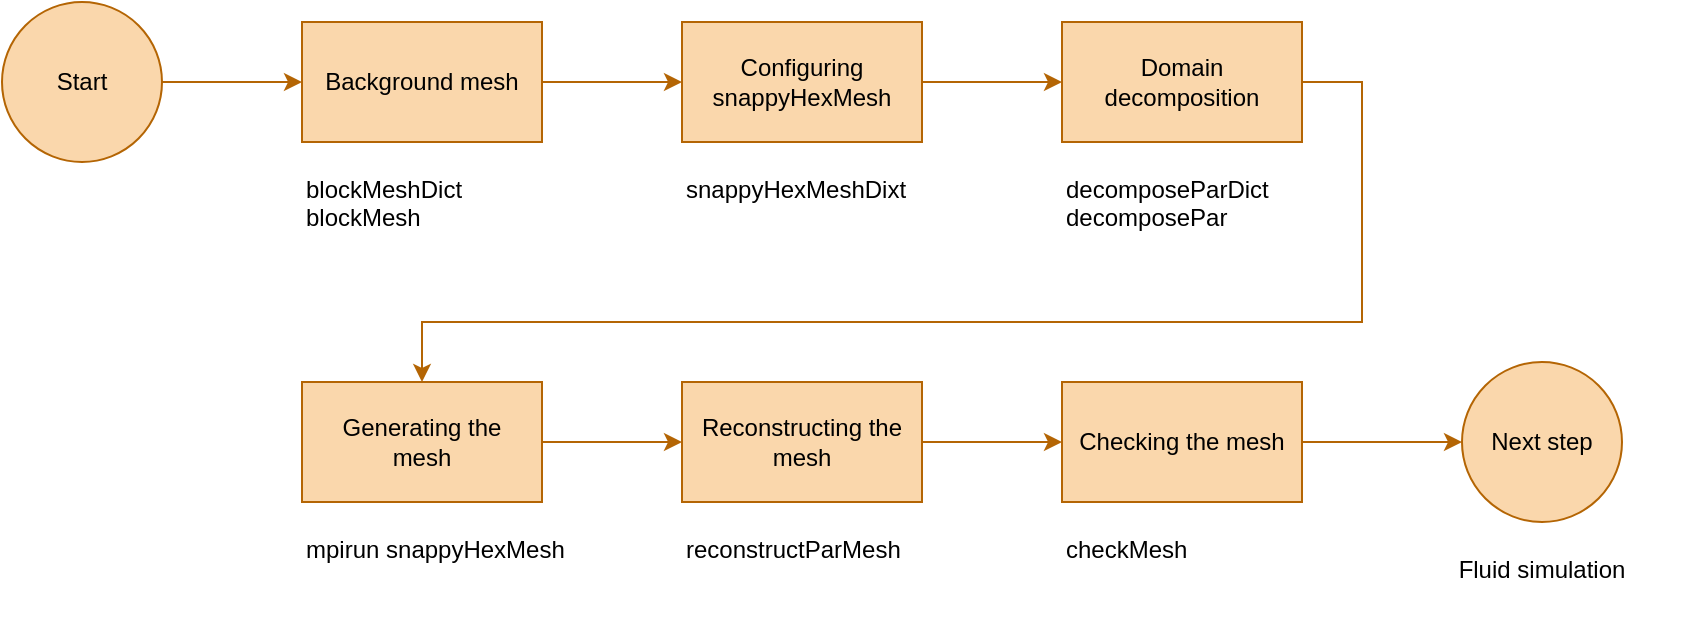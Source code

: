 <mxfile version="24.7.8">
  <diagram name="Page-1" id="dLwdvKDTPcIO3N5fkgTV">
    <mxGraphModel dx="1382" dy="870" grid="1" gridSize="10" guides="1" tooltips="1" connect="1" arrows="1" fold="1" page="1" pageScale="1" pageWidth="850" pageHeight="1100" math="0" shadow="0">
      <root>
        <mxCell id="0" />
        <mxCell id="1" parent="0" />
        <mxCell id="dQcLL6dTIm6I2sdsBGXJ-9" style="edgeStyle=orthogonalEdgeStyle;rounded=0;orthogonalLoop=1;jettySize=auto;html=1;exitX=1;exitY=0.5;exitDx=0;exitDy=0;entryX=0;entryY=0.5;entryDx=0;entryDy=0;fillColor=#fad7ac;strokeColor=#b46504;" edge="1" parent="1" source="dQcLL6dTIm6I2sdsBGXJ-1" target="dQcLL6dTIm6I2sdsBGXJ-2">
          <mxGeometry relative="1" as="geometry" />
        </mxCell>
        <mxCell id="dQcLL6dTIm6I2sdsBGXJ-1" value="Start" style="ellipse;whiteSpace=wrap;html=1;aspect=fixed;fillColor=#fad7ac;strokeColor=#b46504;" vertex="1" parent="1">
          <mxGeometry x="50" y="240" width="80" height="80" as="geometry" />
        </mxCell>
        <mxCell id="dQcLL6dTIm6I2sdsBGXJ-10" style="edgeStyle=orthogonalEdgeStyle;rounded=0;orthogonalLoop=1;jettySize=auto;html=1;exitX=1;exitY=0.5;exitDx=0;exitDy=0;entryX=0;entryY=0.5;entryDx=0;entryDy=0;fillColor=#fad7ac;strokeColor=#b46504;" edge="1" parent="1" source="dQcLL6dTIm6I2sdsBGXJ-2" target="dQcLL6dTIm6I2sdsBGXJ-3">
          <mxGeometry relative="1" as="geometry" />
        </mxCell>
        <mxCell id="dQcLL6dTIm6I2sdsBGXJ-2" value="Background mesh" style="rounded=0;whiteSpace=wrap;html=1;fillColor=#fad7ac;strokeColor=#b46504;" vertex="1" parent="1">
          <mxGeometry x="200" y="250" width="120" height="60" as="geometry" />
        </mxCell>
        <mxCell id="dQcLL6dTIm6I2sdsBGXJ-11" style="edgeStyle=orthogonalEdgeStyle;rounded=0;orthogonalLoop=1;jettySize=auto;html=1;exitX=1;exitY=0.5;exitDx=0;exitDy=0;entryX=0;entryY=0.5;entryDx=0;entryDy=0;fillColor=#fad7ac;strokeColor=#b46504;" edge="1" parent="1" source="dQcLL6dTIm6I2sdsBGXJ-3" target="dQcLL6dTIm6I2sdsBGXJ-4">
          <mxGeometry relative="1" as="geometry" />
        </mxCell>
        <mxCell id="dQcLL6dTIm6I2sdsBGXJ-3" value="Configuring&lt;br&gt;snappyHexMesh" style="rounded=0;whiteSpace=wrap;html=1;fillColor=#fad7ac;strokeColor=#b46504;" vertex="1" parent="1">
          <mxGeometry x="390" y="250" width="120" height="60" as="geometry" />
        </mxCell>
        <mxCell id="dQcLL6dTIm6I2sdsBGXJ-12" style="edgeStyle=orthogonalEdgeStyle;rounded=0;orthogonalLoop=1;jettySize=auto;html=1;exitX=1;exitY=0.5;exitDx=0;exitDy=0;entryX=0.5;entryY=0;entryDx=0;entryDy=0;fillColor=#fad7ac;strokeColor=#b46504;" edge="1" parent="1" source="dQcLL6dTIm6I2sdsBGXJ-4" target="dQcLL6dTIm6I2sdsBGXJ-5">
          <mxGeometry relative="1" as="geometry">
            <Array as="points">
              <mxPoint x="730" y="280" />
              <mxPoint x="730" y="400" />
              <mxPoint x="260" y="400" />
            </Array>
          </mxGeometry>
        </mxCell>
        <mxCell id="dQcLL6dTIm6I2sdsBGXJ-4" value="Domain decomposition" style="rounded=0;whiteSpace=wrap;html=1;fillColor=#fad7ac;strokeColor=#b46504;" vertex="1" parent="1">
          <mxGeometry x="580" y="250" width="120" height="60" as="geometry" />
        </mxCell>
        <mxCell id="dQcLL6dTIm6I2sdsBGXJ-13" style="edgeStyle=orthogonalEdgeStyle;rounded=0;orthogonalLoop=1;jettySize=auto;html=1;exitX=1;exitY=0.5;exitDx=0;exitDy=0;entryX=0;entryY=0.5;entryDx=0;entryDy=0;fillColor=#fad7ac;strokeColor=#b46504;" edge="1" parent="1" source="dQcLL6dTIm6I2sdsBGXJ-5" target="dQcLL6dTIm6I2sdsBGXJ-6">
          <mxGeometry relative="1" as="geometry" />
        </mxCell>
        <mxCell id="dQcLL6dTIm6I2sdsBGXJ-5" value="Generating the&lt;br&gt;&lt;div&gt;mesh&lt;/div&gt;" style="rounded=0;whiteSpace=wrap;html=1;fillColor=#fad7ac;strokeColor=#b46504;" vertex="1" parent="1">
          <mxGeometry x="200" y="430" width="120" height="60" as="geometry" />
        </mxCell>
        <mxCell id="dQcLL6dTIm6I2sdsBGXJ-14" style="edgeStyle=orthogonalEdgeStyle;rounded=0;orthogonalLoop=1;jettySize=auto;html=1;exitX=1;exitY=0.5;exitDx=0;exitDy=0;entryX=0;entryY=0.5;entryDx=0;entryDy=0;fillColor=#fad7ac;strokeColor=#b46504;" edge="1" parent="1" source="dQcLL6dTIm6I2sdsBGXJ-6" target="dQcLL6dTIm6I2sdsBGXJ-7">
          <mxGeometry relative="1" as="geometry" />
        </mxCell>
        <mxCell id="dQcLL6dTIm6I2sdsBGXJ-6" value="Reconstructing the mesh" style="rounded=0;whiteSpace=wrap;html=1;fillColor=#fad7ac;strokeColor=#b46504;" vertex="1" parent="1">
          <mxGeometry x="390" y="430" width="120" height="60" as="geometry" />
        </mxCell>
        <mxCell id="dQcLL6dTIm6I2sdsBGXJ-15" style="edgeStyle=orthogonalEdgeStyle;rounded=0;orthogonalLoop=1;jettySize=auto;html=1;exitX=1;exitY=0.5;exitDx=0;exitDy=0;entryX=0;entryY=0.5;entryDx=0;entryDy=0;fillColor=#fad7ac;strokeColor=#b46504;" edge="1" parent="1" source="dQcLL6dTIm6I2sdsBGXJ-7" target="dQcLL6dTIm6I2sdsBGXJ-8">
          <mxGeometry relative="1" as="geometry" />
        </mxCell>
        <mxCell id="dQcLL6dTIm6I2sdsBGXJ-7" value="Checking the mesh" style="rounded=0;whiteSpace=wrap;html=1;fillColor=#fad7ac;strokeColor=#b46504;" vertex="1" parent="1">
          <mxGeometry x="580" y="430" width="120" height="60" as="geometry" />
        </mxCell>
        <mxCell id="dQcLL6dTIm6I2sdsBGXJ-8" value="Next step" style="ellipse;whiteSpace=wrap;html=1;aspect=fixed;fillColor=#fad7ac;strokeColor=#b46504;" vertex="1" parent="1">
          <mxGeometry x="780" y="420" width="80" height="80" as="geometry" />
        </mxCell>
        <mxCell id="dQcLL6dTIm6I2sdsBGXJ-16" value="blockMeshDict&lt;br&gt;blockMesh" style="text;html=1;align=left;verticalAlign=top;whiteSpace=wrap;rounded=0;" vertex="1" parent="1">
          <mxGeometry x="200" y="320" width="100" height="40" as="geometry" />
        </mxCell>
        <mxCell id="dQcLL6dTIm6I2sdsBGXJ-17" value="snappyHexMeshDixt" style="text;html=1;align=left;verticalAlign=top;whiteSpace=wrap;rounded=0;" vertex="1" parent="1">
          <mxGeometry x="390" y="320" width="120" height="40" as="geometry" />
        </mxCell>
        <mxCell id="dQcLL6dTIm6I2sdsBGXJ-18" value="decomposeParDict&lt;br&gt;decomposePar" style="text;html=1;align=left;verticalAlign=top;whiteSpace=wrap;rounded=0;" vertex="1" parent="1">
          <mxGeometry x="580" y="320" width="120" height="40" as="geometry" />
        </mxCell>
        <mxCell id="dQcLL6dTIm6I2sdsBGXJ-19" value="mpirun snappyHexMesh" style="text;html=1;align=left;verticalAlign=top;whiteSpace=wrap;rounded=0;" vertex="1" parent="1">
          <mxGeometry x="200" y="500" width="140" height="40" as="geometry" />
        </mxCell>
        <mxCell id="dQcLL6dTIm6I2sdsBGXJ-20" value="reconstructParMesh" style="text;html=1;align=left;verticalAlign=top;whiteSpace=wrap;rounded=0;" vertex="1" parent="1">
          <mxGeometry x="390" y="500" width="140" height="40" as="geometry" />
        </mxCell>
        <mxCell id="dQcLL6dTIm6I2sdsBGXJ-21" value="checkMesh" style="text;html=1;align=left;verticalAlign=top;whiteSpace=wrap;rounded=0;" vertex="1" parent="1">
          <mxGeometry x="580" y="500" width="140" height="40" as="geometry" />
        </mxCell>
        <mxCell id="dQcLL6dTIm6I2sdsBGXJ-22" value="Fluid simulation" style="text;html=1;align=center;verticalAlign=top;whiteSpace=wrap;rounded=0;" vertex="1" parent="1">
          <mxGeometry x="750" y="510" width="140" height="40" as="geometry" />
        </mxCell>
      </root>
    </mxGraphModel>
  </diagram>
</mxfile>
